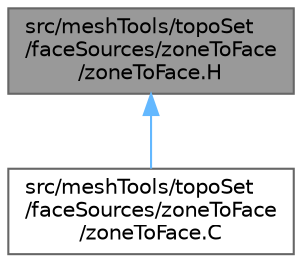 digraph "src/meshTools/topoSet/faceSources/zoneToFace/zoneToFace.H"
{
 // LATEX_PDF_SIZE
  bgcolor="transparent";
  edge [fontname=Helvetica,fontsize=10,labelfontname=Helvetica,labelfontsize=10];
  node [fontname=Helvetica,fontsize=10,shape=box,height=0.2,width=0.4];
  Node1 [id="Node000001",label="src/meshTools/topoSet\l/faceSources/zoneToFace\l/zoneToFace.H",height=0.2,width=0.4,color="gray40", fillcolor="grey60", style="filled", fontcolor="black",tooltip=" "];
  Node1 -> Node2 [id="edge1_Node000001_Node000002",dir="back",color="steelblue1",style="solid",tooltip=" "];
  Node2 [id="Node000002",label="src/meshTools/topoSet\l/faceSources/zoneToFace\l/zoneToFace.C",height=0.2,width=0.4,color="grey40", fillcolor="white", style="filled",URL="$zoneToFace_8C.html",tooltip=" "];
}
